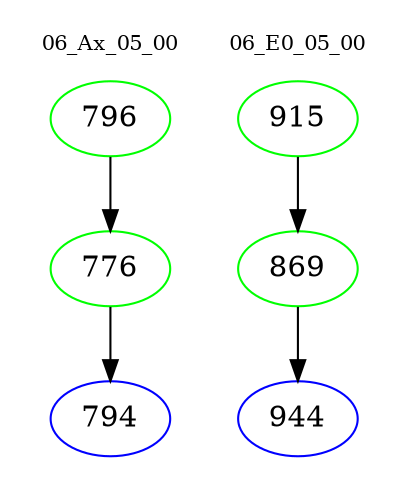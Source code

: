 digraph{
subgraph cluster_0 {
color = white
label = "06_Ax_05_00";
fontsize=10;
T0_796 [label="796", color="green"]
T0_796 -> T0_776 [color="black"]
T0_776 [label="776", color="green"]
T0_776 -> T0_794 [color="black"]
T0_794 [label="794", color="blue"]
}
subgraph cluster_1 {
color = white
label = "06_E0_05_00";
fontsize=10;
T1_915 [label="915", color="green"]
T1_915 -> T1_869 [color="black"]
T1_869 [label="869", color="green"]
T1_869 -> T1_944 [color="black"]
T1_944 [label="944", color="blue"]
}
}
